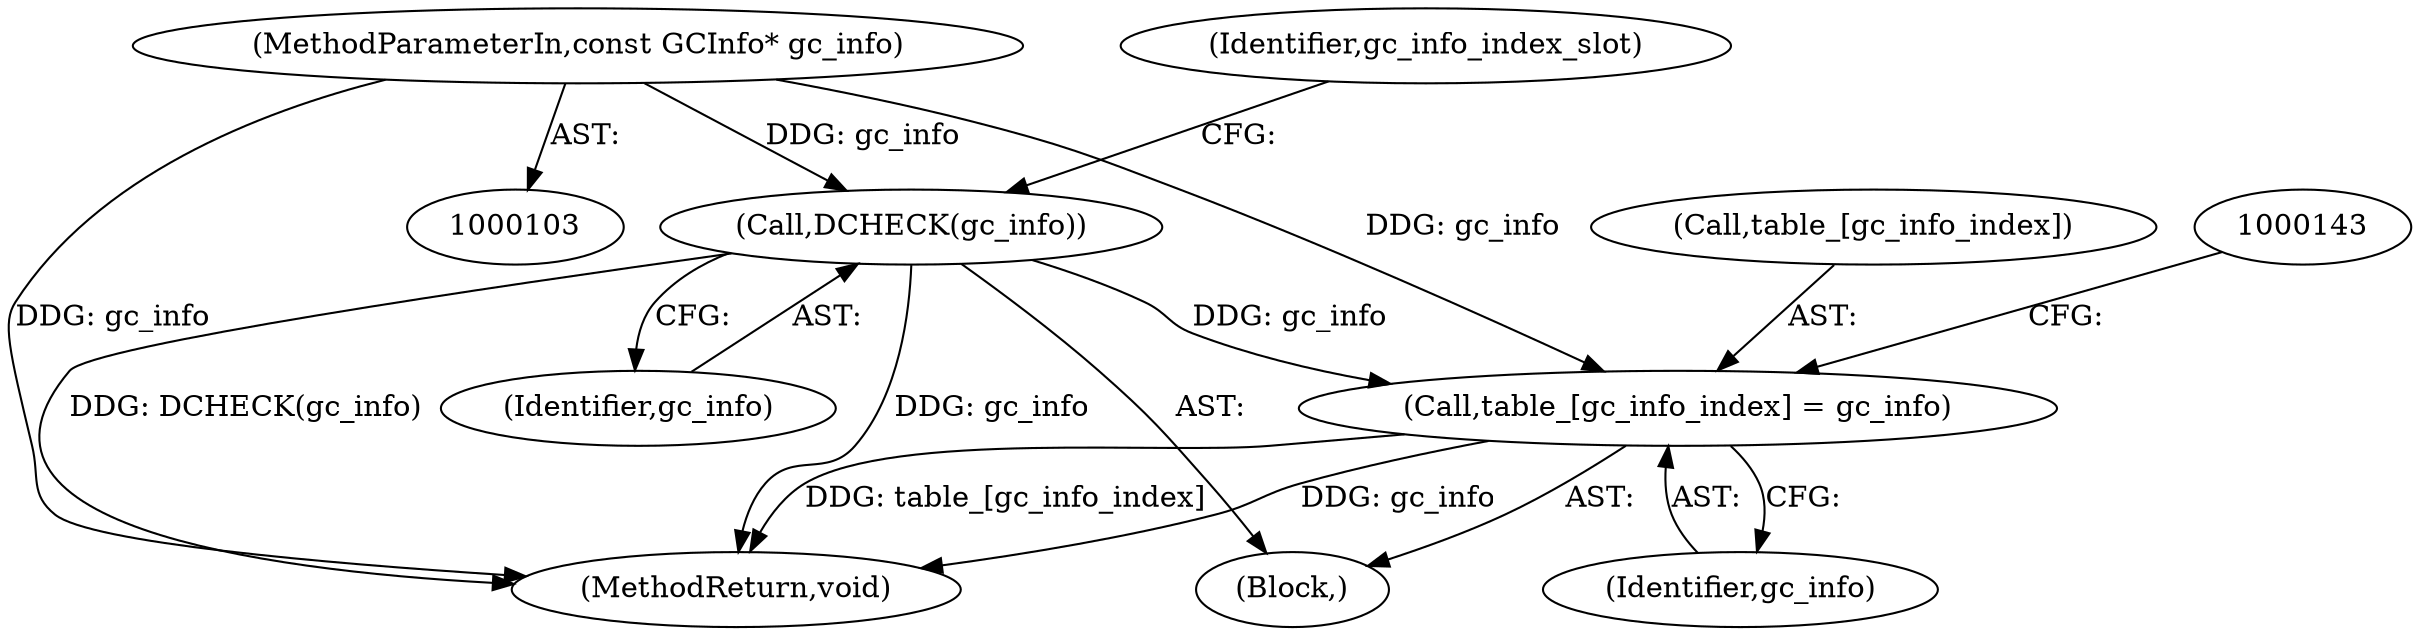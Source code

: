 digraph "0_Chrome_20b65d00ca3d8696430e22efad7485366f8c3a21@array" {
"1000136" [label="(Call,table_[gc_info_index] = gc_info)"];
"1000107" [label="(Call,DCHECK(gc_info))"];
"1000104" [label="(MethodParameterIn,const GCInfo* gc_info)"];
"1000107" [label="(Call,DCHECK(gc_info))"];
"1000137" [label="(Call,table_[gc_info_index])"];
"1000106" [label="(Block,)"];
"1000140" [label="(Identifier,gc_info)"];
"1000146" [label="(MethodReturn,void)"];
"1000110" [label="(Identifier,gc_info_index_slot)"];
"1000104" [label="(MethodParameterIn,const GCInfo* gc_info)"];
"1000108" [label="(Identifier,gc_info)"];
"1000136" [label="(Call,table_[gc_info_index] = gc_info)"];
"1000136" -> "1000106"  [label="AST: "];
"1000136" -> "1000140"  [label="CFG: "];
"1000137" -> "1000136"  [label="AST: "];
"1000140" -> "1000136"  [label="AST: "];
"1000143" -> "1000136"  [label="CFG: "];
"1000136" -> "1000146"  [label="DDG: gc_info"];
"1000136" -> "1000146"  [label="DDG: table_[gc_info_index]"];
"1000107" -> "1000136"  [label="DDG: gc_info"];
"1000104" -> "1000136"  [label="DDG: gc_info"];
"1000107" -> "1000106"  [label="AST: "];
"1000107" -> "1000108"  [label="CFG: "];
"1000108" -> "1000107"  [label="AST: "];
"1000110" -> "1000107"  [label="CFG: "];
"1000107" -> "1000146"  [label="DDG: gc_info"];
"1000107" -> "1000146"  [label="DDG: DCHECK(gc_info)"];
"1000104" -> "1000107"  [label="DDG: gc_info"];
"1000104" -> "1000103"  [label="AST: "];
"1000104" -> "1000146"  [label="DDG: gc_info"];
}
